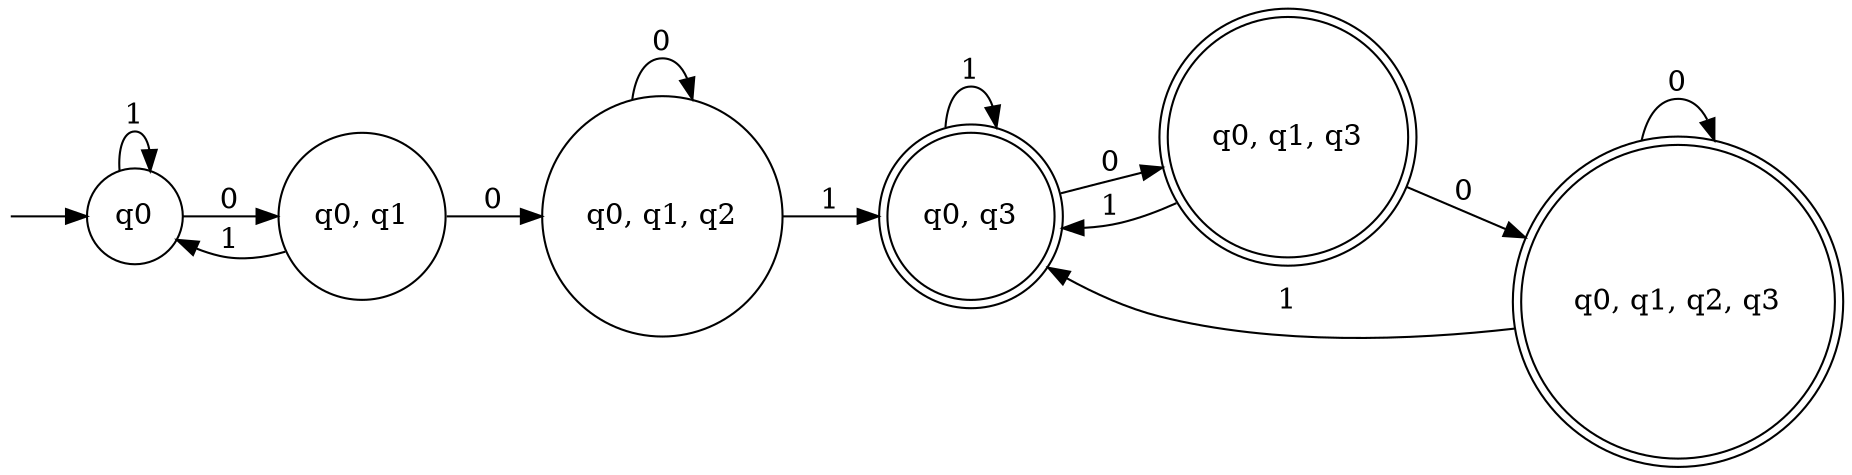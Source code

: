 digraph G {
  rankdir=LR;
  n__ [label="" shape=none width=.0];
  0 [shape=circle label="q0"];
  1 [shape=circle label="q0, q1"];
  2 [shape=circle label="q0, q1, q2"];
  3 [shape=doublecircle label="q0, q3"];
  4 [shape=doublecircle label="q0, q1, q3"];
  5 [shape=doublecircle label="q0, q1, q2, q3"];
  n__ -> 0;
  0 -> 1 [label="0"];
  0 -> 0 [label="1"];
  1 -> 2 [label="0"];
  1 -> 0 [label="1"];
  2 -> 2 [label="0"];
  2 -> 3 [label="1"];
  3 -> 4 [label="0"];
  3 -> 3 [label="1"];
  4 -> 5 [label="0"];
  4 -> 3 [label="1"];
  5 -> 5 [label="0"];
  5 -> 3 [label="1"];
}
